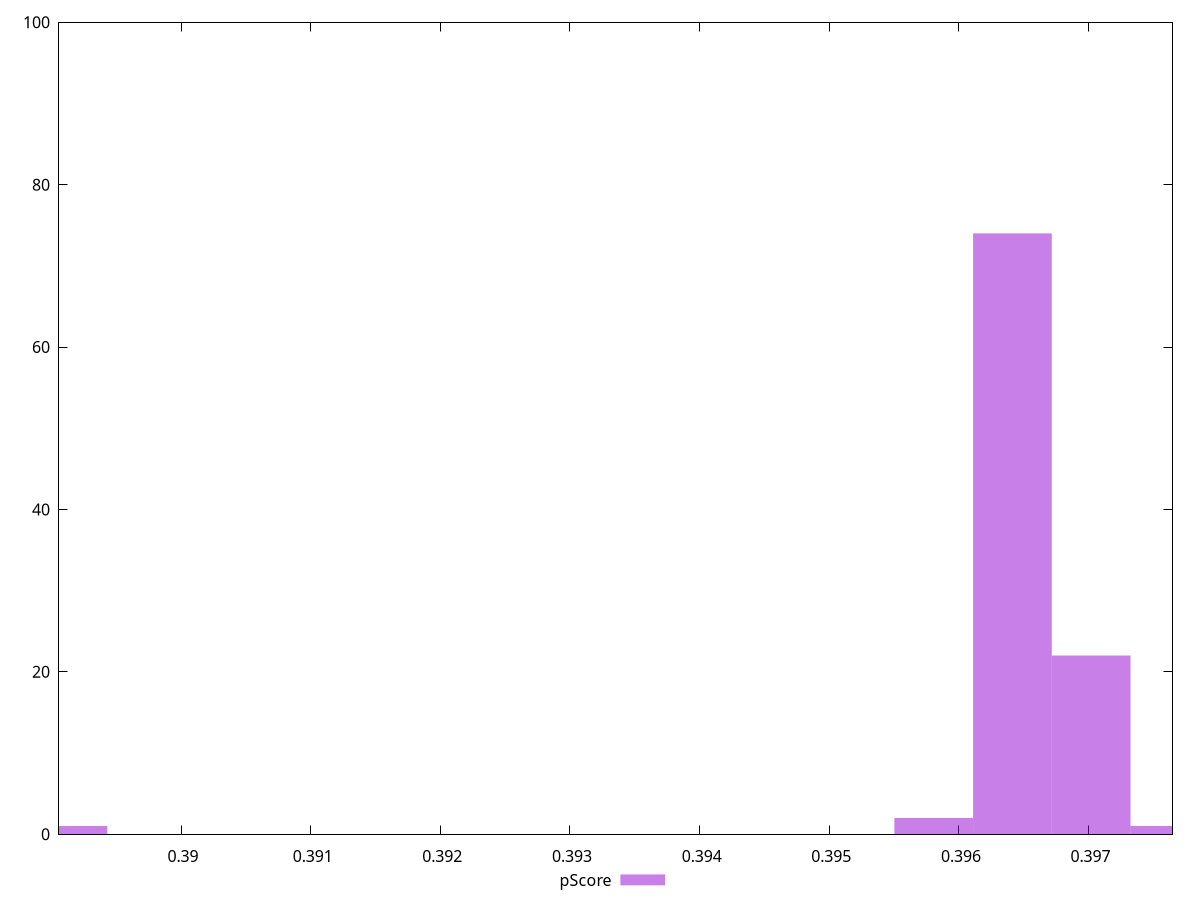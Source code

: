 reset

$pScore <<EOF
0.3891277878800627 1
0.39641255145972065 74
0.39701961509135886 22
0.3958054878280825 2
0.397626678722997 1
EOF

set key outside below
set boxwidth 0.0006070636316381633
set xrange [0.3890588235294118:0.3976470588235294]
set yrange [0:100]
set trange [0:100]
set style fill transparent solid 0.5 noborder
set terminal svg size 640, 490 enhanced background rgb 'white'
set output "reports/report_00033_2021-03-01T14-23-16.841Z/render-blocking-resources/samples/astro-cached/pScore/histogram.svg"

plot $pScore title "pScore" with boxes

reset
